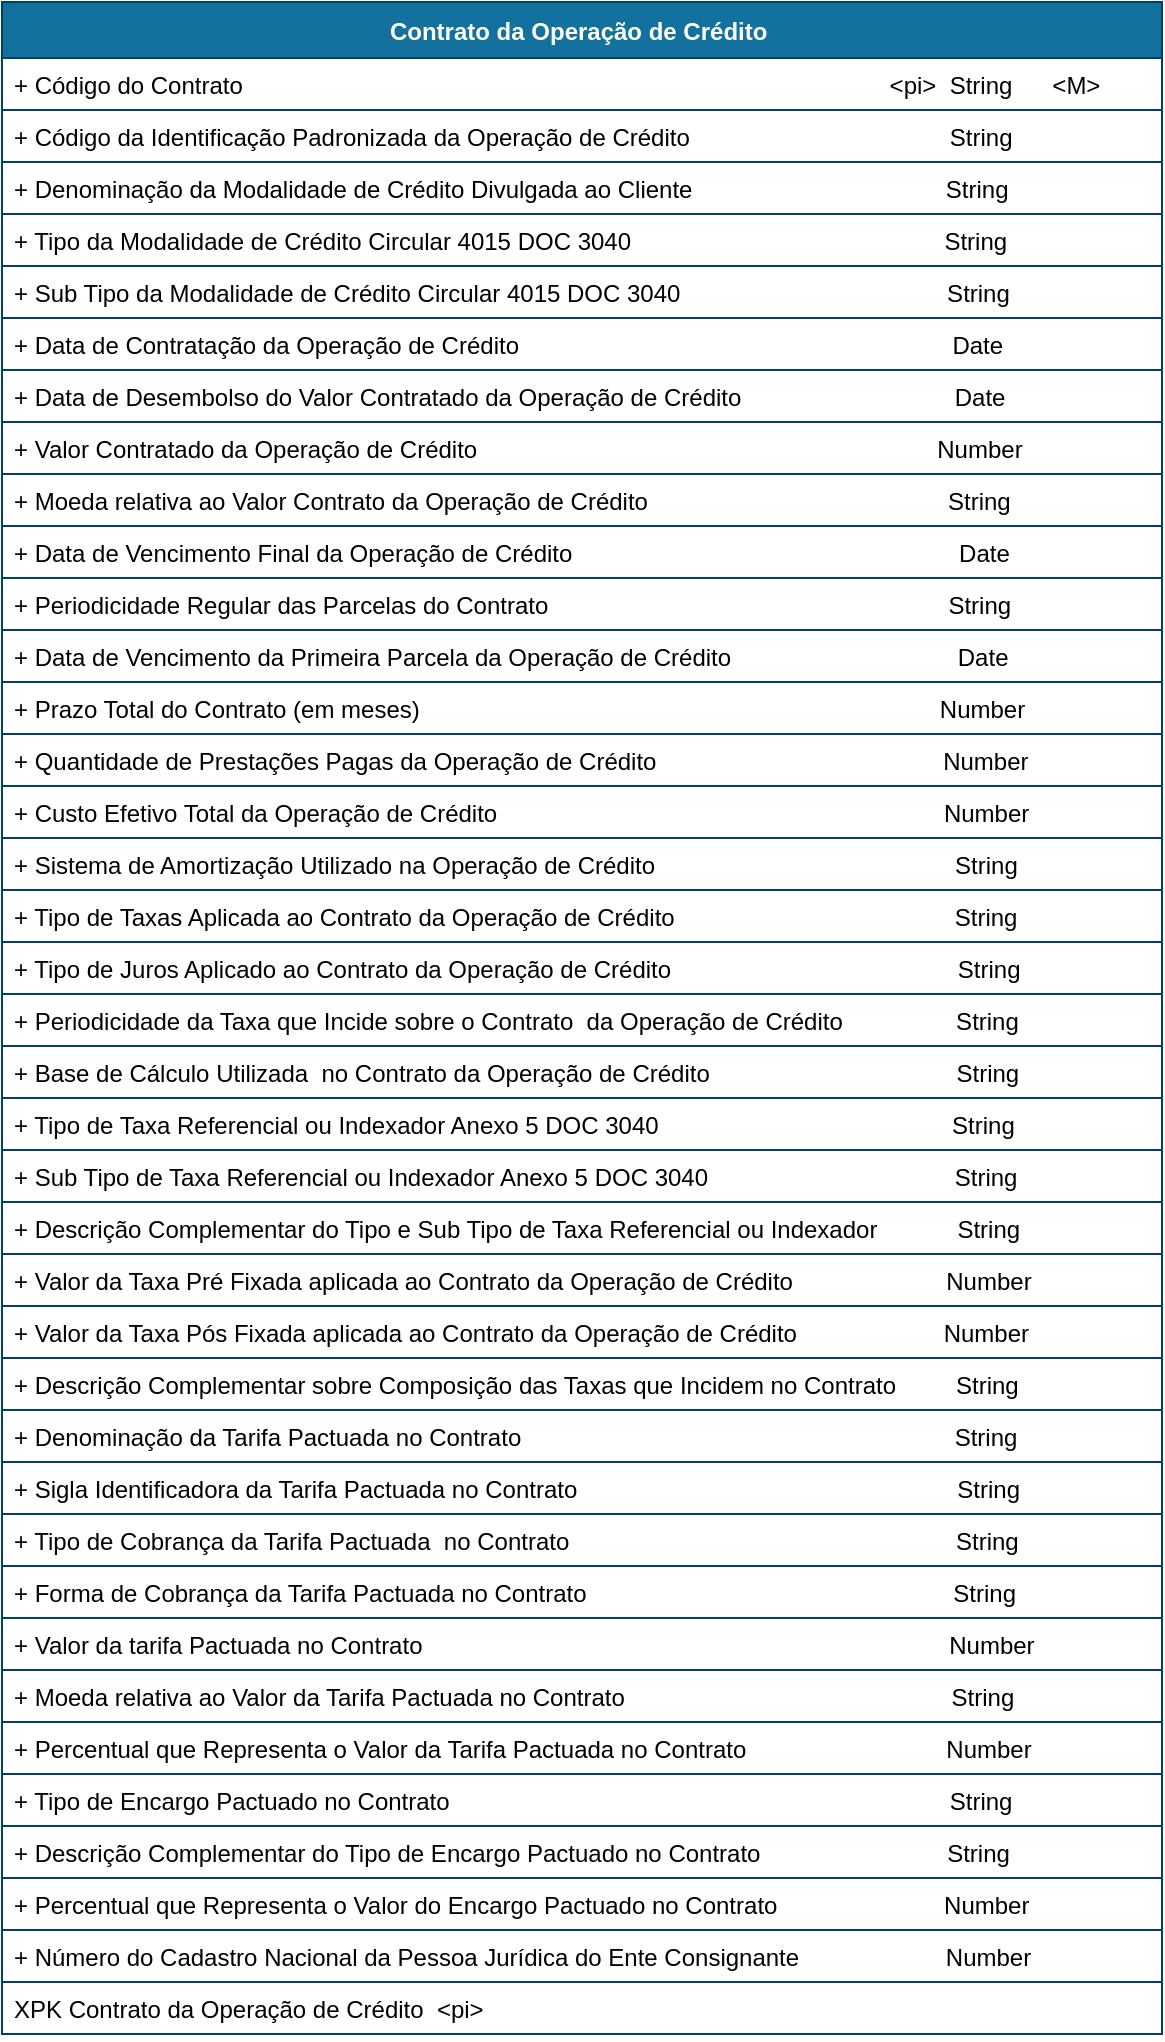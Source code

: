 <mxfile version="14.4.2" type="device"><diagram id="R2lEEEUBdFMjLlhIrx00" name="Contract"><mxGraphModel dx="3140" dy="2090" grid="1" gridSize="10" guides="1" tooltips="1" connect="1" arrows="1" fold="1" page="1" pageScale="1" pageWidth="1169" pageHeight="827" math="0" shadow="0" extFonts="Permanent Marker^https://fonts.googleapis.com/css?family=Permanent+Marker"><root><mxCell id="0"/><mxCell id="1" parent="0"/><mxCell id="p0ptRsjB7zbW4Zr5xb5n-2" value="Contrato da Operação de Crédito " style="swimlane;fontStyle=1;childLayout=stackLayout;horizontal=1;startSize=28;horizontalStack=0;resizeParent=1;resizeParentMax=0;resizeLast=0;collapsible=1;marginBottom=0;rounded=0;shadow=0;comic=0;sketch=0;align=center;html=0;autosize=1;fillColor=#13719E;strokeColor=#003F66;fontColor=#FFFFFF;" parent="1" vertex="1"><mxGeometry x="-2320" y="-1631" width="580" height="1016" as="geometry"/></mxCell><mxCell id="tthsqZnhzoNUJhcVrjaX-1" value="+ Código do Contrato                                                                                                 &lt;pi&gt;  String      &lt;M&gt;" style="text;fillColor=none;align=left;verticalAlign=top;spacingLeft=4;spacingRight=4;overflow=hidden;rotatable=0;points=[[0,0.5],[1,0.5]];portConstraint=eastwest;strokeColor=#003F66;" vertex="1" parent="p0ptRsjB7zbW4Zr5xb5n-2"><mxGeometry y="28" width="580" height="26" as="geometry"/></mxCell><mxCell id="tthsqZnhzoNUJhcVrjaX-2" value="+ Código da Identificação Padronizada da Operação de Crédito                                       String      " style="text;fillColor=none;align=left;verticalAlign=top;spacingLeft=4;spacingRight=4;overflow=hidden;rotatable=0;points=[[0,0.5],[1,0.5]];portConstraint=eastwest;strokeColor=#003F66;" vertex="1" parent="p0ptRsjB7zbW4Zr5xb5n-2"><mxGeometry y="54" width="580" height="26" as="geometry"/></mxCell><mxCell id="HTA4tHv1aUkoqSYWFHf8-5" value="+ Denominação da Modalidade de Crédito Divulgada ao Cliente                                      String" style="text;fillColor=none;align=left;verticalAlign=top;spacingLeft=4;spacingRight=4;overflow=hidden;rotatable=0;points=[[0,0.5],[1,0.5]];portConstraint=eastwest;strokeColor=#003F66;" parent="p0ptRsjB7zbW4Zr5xb5n-2" vertex="1"><mxGeometry y="80" width="580" height="26" as="geometry"/></mxCell><mxCell id="p0ptRsjB7zbW4Zr5xb5n-7" value="+ Tipo da Modalidade de Crédito Circular 4015 DOC 3040                                               String" style="text;fillColor=none;align=left;verticalAlign=top;spacingLeft=4;spacingRight=4;overflow=hidden;rotatable=0;points=[[0,0.5],[1,0.5]];portConstraint=eastwest;strokeColor=#003F66;" parent="p0ptRsjB7zbW4Zr5xb5n-2" vertex="1"><mxGeometry y="106" width="580" height="26" as="geometry"/></mxCell><mxCell id="tthsqZnhzoNUJhcVrjaX-39" value="+ Sub Tipo da Modalidade de Crédito Circular 4015 DOC 3040                                        String" style="text;fillColor=none;align=left;verticalAlign=top;spacingLeft=4;spacingRight=4;overflow=hidden;rotatable=0;points=[[0,0.5],[1,0.5]];portConstraint=eastwest;strokeColor=#003F66;" vertex="1" parent="p0ptRsjB7zbW4Zr5xb5n-2"><mxGeometry y="132" width="580" height="26" as="geometry"/></mxCell><mxCell id="HTA4tHv1aUkoqSYWFHf8-21" value="+ Data de Contratação da Operação de Crédito                                                                 Date" style="text;fillColor=none;align=left;verticalAlign=top;spacingLeft=4;spacingRight=4;overflow=hidden;rotatable=0;points=[[0,0.5],[1,0.5]];portConstraint=eastwest;strokeColor=#003F66;" parent="p0ptRsjB7zbW4Zr5xb5n-2" vertex="1"><mxGeometry y="158" width="580" height="26" as="geometry"/></mxCell><mxCell id="HTA4tHv1aUkoqSYWFHf8-22" value="+ Data de Desembolso do Valor Contratado da Operação de Crédito                                Date" style="text;fillColor=none;align=left;verticalAlign=top;spacingLeft=4;spacingRight=4;overflow=hidden;rotatable=0;points=[[0,0.5],[1,0.5]];portConstraint=eastwest;strokeColor=#003F66;" parent="p0ptRsjB7zbW4Zr5xb5n-2" vertex="1"><mxGeometry y="184" width="580" height="26" as="geometry"/></mxCell><mxCell id="tthsqZnhzoNUJhcVrjaX-40" value="+ Valor Contratado da Operação de Crédito                                                                     Number" style="text;fillColor=none;align=left;verticalAlign=top;spacingLeft=4;spacingRight=4;overflow=hidden;rotatable=0;points=[[0,0.5],[1,0.5]];portConstraint=eastwest;strokeColor=#003F66;" vertex="1" parent="p0ptRsjB7zbW4Zr5xb5n-2"><mxGeometry y="210" width="580" height="26" as="geometry"/></mxCell><mxCell id="tthsqZnhzoNUJhcVrjaX-41" value="+ Moeda relativa ao Valor Contrato da Operação de Crédito                                             String" style="text;fillColor=none;align=left;verticalAlign=top;spacingLeft=4;spacingRight=4;overflow=hidden;rotatable=0;points=[[0,0.5],[1,0.5]];portConstraint=eastwest;strokeColor=#003F66;" vertex="1" parent="p0ptRsjB7zbW4Zr5xb5n-2"><mxGeometry y="236" width="580" height="26" as="geometry"/></mxCell><mxCell id="HTA4tHv1aUkoqSYWFHf8-23" value="+ Data de Vencimento Final da Operação de Crédito                                                          Date" style="text;fillColor=none;align=left;verticalAlign=top;spacingLeft=4;spacingRight=4;overflow=hidden;rotatable=0;points=[[0,0.5],[1,0.5]];portConstraint=eastwest;strokeColor=#003F66;" parent="p0ptRsjB7zbW4Zr5xb5n-2" vertex="1"><mxGeometry y="262" width="580" height="26" as="geometry"/></mxCell><mxCell id="HTA4tHv1aUkoqSYWFHf8-25" value="+ Periodicidade Regular das Parcelas do Contrato                                                            String" style="text;fillColor=none;align=left;verticalAlign=top;spacingLeft=4;spacingRight=4;overflow=hidden;rotatable=0;points=[[0,0.5],[1,0.5]];portConstraint=eastwest;strokeColor=#003F66;" parent="p0ptRsjB7zbW4Zr5xb5n-2" vertex="1"><mxGeometry y="288" width="580" height="26" as="geometry"/></mxCell><mxCell id="HTA4tHv1aUkoqSYWFHf8-24" value="+ Data de Vencimento da Primeira Parcela da Operação de Crédito                                  Date" style="text;fillColor=none;align=left;verticalAlign=top;spacingLeft=4;spacingRight=4;overflow=hidden;rotatable=0;points=[[0,0.5],[1,0.5]];portConstraint=eastwest;strokeColor=#003F66;" parent="p0ptRsjB7zbW4Zr5xb5n-2" vertex="1"><mxGeometry y="314" width="580" height="26" as="geometry"/></mxCell><mxCell id="tthsqZnhzoNUJhcVrjaX-42" value="+ Prazo Total do Contrato (em meses)                                                                              Number  " style="text;fillColor=none;align=left;verticalAlign=top;spacingLeft=4;spacingRight=4;overflow=hidden;rotatable=0;points=[[0,0.5],[1,0.5]];portConstraint=eastwest;strokeColor=#003F66;" vertex="1" parent="p0ptRsjB7zbW4Zr5xb5n-2"><mxGeometry y="340" width="580" height="26" as="geometry"/></mxCell><mxCell id="HTA4tHv1aUkoqSYWFHf8-3" value="+ Quantidade de Prestações Pagas da Operação de Crédito                                           Number  " style="text;fillColor=none;align=left;verticalAlign=top;spacingLeft=4;spacingRight=4;overflow=hidden;rotatable=0;points=[[0,0.5],[1,0.5]];portConstraint=eastwest;strokeColor=#003F66;" parent="p0ptRsjB7zbW4Zr5xb5n-2" vertex="1"><mxGeometry y="366" width="580" height="26" as="geometry"/></mxCell><mxCell id="HTA4tHv1aUkoqSYWFHf8-32" value="+ Custo Efetivo Total da Operação de Crédito                                                                   Number" style="text;fillColor=none;align=left;verticalAlign=top;spacingLeft=4;spacingRight=4;overflow=hidden;rotatable=0;points=[[0,0.5],[1,0.5]];portConstraint=eastwest;strokeColor=#003F66;" parent="p0ptRsjB7zbW4Zr5xb5n-2" vertex="1"><mxGeometry y="392" width="580" height="26" as="geometry"/></mxCell><mxCell id="HTA4tHv1aUkoqSYWFHf8-33" value="+ Sistema de Amortização Utilizado na Operação de Crédito                                             String" style="text;fillColor=none;align=left;verticalAlign=top;spacingLeft=4;spacingRight=4;overflow=hidden;rotatable=0;points=[[0,0.5],[1,0.5]];portConstraint=eastwest;strokeColor=#003F66;" parent="p0ptRsjB7zbW4Zr5xb5n-2" vertex="1"><mxGeometry y="418" width="580" height="26" as="geometry"/></mxCell><mxCell id="HTA4tHv1aUkoqSYWFHf8-31" value="+ Tipo de Taxas Aplicada ao Contrato da Operação de Crédito                                          String" style="text;fillColor=none;align=left;verticalAlign=top;spacingLeft=4;spacingRight=4;overflow=hidden;rotatable=0;points=[[0,0.5],[1,0.5]];portConstraint=eastwest;strokeColor=#003F66;" parent="p0ptRsjB7zbW4Zr5xb5n-2" vertex="1"><mxGeometry y="444" width="580" height="26" as="geometry"/></mxCell><mxCell id="HTA4tHv1aUkoqSYWFHf8-29" value="+ Tipo de Juros Aplicado ao Contrato da Operação de Crédito                                           String" style="text;fillColor=none;align=left;verticalAlign=top;spacingLeft=4;spacingRight=4;overflow=hidden;rotatable=0;points=[[0,0.5],[1,0.5]];portConstraint=eastwest;strokeColor=#003F66;" parent="p0ptRsjB7zbW4Zr5xb5n-2" vertex="1"><mxGeometry y="470" width="580" height="26" as="geometry"/></mxCell><mxCell id="HTA4tHv1aUkoqSYWFHf8-27" value="+ Periodicidade da Taxa que Incide sobre o Contrato  da Operação de Crédito                 String" style="text;fillColor=none;align=left;verticalAlign=top;spacingLeft=4;spacingRight=4;overflow=hidden;rotatable=0;points=[[0,0.5],[1,0.5]];portConstraint=eastwest;strokeColor=#003F66;" parent="p0ptRsjB7zbW4Zr5xb5n-2" vertex="1"><mxGeometry y="496" width="580" height="26" as="geometry"/></mxCell><mxCell id="HTA4tHv1aUkoqSYWFHf8-28" value="+ Base de Cálculo Utilizada  no Contrato da Operação de Crédito                                     String" style="text;fillColor=none;align=left;verticalAlign=top;spacingLeft=4;spacingRight=4;overflow=hidden;rotatable=0;points=[[0,0.5],[1,0.5]];portConstraint=eastwest;strokeColor=#003F66;" parent="p0ptRsjB7zbW4Zr5xb5n-2" vertex="1"><mxGeometry y="522" width="580" height="26" as="geometry"/></mxCell><mxCell id="HTA4tHv1aUkoqSYWFHf8-4" value="+ Tipo de Taxa Referencial ou Indexador Anexo 5 DOC 3040                                            String" style="text;fillColor=none;align=left;verticalAlign=top;spacingLeft=4;spacingRight=4;overflow=hidden;rotatable=0;points=[[0,0.5],[1,0.5]];portConstraint=eastwest;strokeColor=#003F66;" parent="p0ptRsjB7zbW4Zr5xb5n-2" vertex="1"><mxGeometry y="548" width="580" height="26" as="geometry"/></mxCell><mxCell id="tthsqZnhzoNUJhcVrjaX-44" value="+ Sub Tipo de Taxa Referencial ou Indexador Anexo 5 DOC 3040                                     String" style="text;fillColor=none;align=left;verticalAlign=top;spacingLeft=4;spacingRight=4;overflow=hidden;rotatable=0;points=[[0,0.5],[1,0.5]];portConstraint=eastwest;strokeColor=#003F66;" vertex="1" parent="p0ptRsjB7zbW4Zr5xb5n-2"><mxGeometry y="574" width="580" height="26" as="geometry"/></mxCell><mxCell id="p0ptRsjB7zbW4Zr5xb5n-8" value="+ Descrição Complementar do Tipo e Sub Tipo de Taxa Referencial ou Indexador            String  " style="text;fillColor=none;align=left;verticalAlign=top;spacingLeft=4;spacingRight=4;overflow=hidden;rotatable=0;points=[[0,0.5],[1,0.5]];portConstraint=eastwest;strokeColor=#003F66;" parent="p0ptRsjB7zbW4Zr5xb5n-2" vertex="1"><mxGeometry y="600" width="580" height="26" as="geometry"/></mxCell><mxCell id="p0ptRsjB7zbW4Zr5xb5n-9" value="+ Valor da Taxa Pré Fixada aplicada ao Contrato da Operação de Crédito                       Number" style="text;fillColor=none;align=left;verticalAlign=top;spacingLeft=4;spacingRight=4;overflow=hidden;rotatable=0;points=[[0,0.5],[1,0.5]];portConstraint=eastwest;strokeColor=#003F66;" parent="p0ptRsjB7zbW4Zr5xb5n-2" vertex="1"><mxGeometry y="626" width="580" height="26" as="geometry"/></mxCell><mxCell id="HTA4tHv1aUkoqSYWFHf8-26" value="+ Valor da Taxa Pós Fixada aplicada ao Contrato da Operação de Crédito                      Number" style="text;fillColor=none;align=left;verticalAlign=top;spacingLeft=4;spacingRight=4;overflow=hidden;rotatable=0;points=[[0,0.5],[1,0.5]];portConstraint=eastwest;strokeColor=#003F66;" parent="p0ptRsjB7zbW4Zr5xb5n-2" vertex="1"><mxGeometry y="652" width="580" height="26" as="geometry"/></mxCell><mxCell id="HTA4tHv1aUkoqSYWFHf8-30" value="+ Descrição Complementar sobre Composição das Taxas que Incidem no Contrato         String" style="text;fillColor=none;align=left;verticalAlign=top;spacingLeft=4;spacingRight=4;overflow=hidden;rotatable=0;points=[[0,0.5],[1,0.5]];portConstraint=eastwest;strokeColor=#003F66;" parent="p0ptRsjB7zbW4Zr5xb5n-2" vertex="1"><mxGeometry y="678" width="580" height="26" as="geometry"/></mxCell><mxCell id="HTA4tHv1aUkoqSYWFHf8-34" value="+ Denominação da Tarifa Pactuada no Contrato                                                                 String" style="text;fillColor=none;align=left;verticalAlign=top;spacingLeft=4;spacingRight=4;overflow=hidden;rotatable=0;points=[[0,0.5],[1,0.5]];portConstraint=eastwest;strokeColor=#003F66;" parent="p0ptRsjB7zbW4Zr5xb5n-2" vertex="1"><mxGeometry y="704" width="580" height="26" as="geometry"/></mxCell><mxCell id="HTA4tHv1aUkoqSYWFHf8-35" value="+ Sigla Identificadora da Tarifa Pactuada no Contrato                                                         String" style="text;fillColor=none;align=left;verticalAlign=top;spacingLeft=4;spacingRight=4;overflow=hidden;rotatable=0;points=[[0,0.5],[1,0.5]];portConstraint=eastwest;strokeColor=#003F66;" parent="p0ptRsjB7zbW4Zr5xb5n-2" vertex="1"><mxGeometry y="730" width="580" height="26" as="geometry"/></mxCell><mxCell id="tthsqZnhzoNUJhcVrjaX-45" value="+ Tipo de Cobrança da Tarifa Pactuada  no Contrato                                                          String" style="text;fillColor=none;align=left;verticalAlign=top;spacingLeft=4;spacingRight=4;overflow=hidden;rotatable=0;points=[[0,0.5],[1,0.5]];portConstraint=eastwest;strokeColor=#003F66;" vertex="1" parent="p0ptRsjB7zbW4Zr5xb5n-2"><mxGeometry y="756" width="580" height="26" as="geometry"/></mxCell><mxCell id="tthsqZnhzoNUJhcVrjaX-46" value="+ Forma de Cobrança da Tarifa Pactuada no Contrato                                                       String" style="text;fillColor=none;align=left;verticalAlign=top;spacingLeft=4;spacingRight=4;overflow=hidden;rotatable=0;points=[[0,0.5],[1,0.5]];portConstraint=eastwest;strokeColor=#003F66;" vertex="1" parent="p0ptRsjB7zbW4Zr5xb5n-2"><mxGeometry y="782" width="580" height="26" as="geometry"/></mxCell><mxCell id="tthsqZnhzoNUJhcVrjaX-47" value="+ Valor da tarifa Pactuada no Contrato                                                                               Number" style="text;fillColor=none;align=left;verticalAlign=top;spacingLeft=4;spacingRight=4;overflow=hidden;rotatable=0;points=[[0,0.5],[1,0.5]];portConstraint=eastwest;strokeColor=#003F66;" vertex="1" parent="p0ptRsjB7zbW4Zr5xb5n-2"><mxGeometry y="808" width="580" height="26" as="geometry"/></mxCell><mxCell id="tthsqZnhzoNUJhcVrjaX-48" value="+ Moeda relativa ao Valor da Tarifa Pactuada no Contrato                                                 String" style="text;fillColor=none;align=left;verticalAlign=top;spacingLeft=4;spacingRight=4;overflow=hidden;rotatable=0;points=[[0,0.5],[1,0.5]];portConstraint=eastwest;strokeColor=#003F66;" vertex="1" parent="p0ptRsjB7zbW4Zr5xb5n-2"><mxGeometry y="834" width="580" height="26" as="geometry"/></mxCell><mxCell id="tthsqZnhzoNUJhcVrjaX-49" value="+ Percentual que Representa o Valor da Tarifa Pactuada no Contrato                              Number" style="text;fillColor=none;align=left;verticalAlign=top;spacingLeft=4;spacingRight=4;overflow=hidden;rotatable=0;points=[[0,0.5],[1,0.5]];portConstraint=eastwest;strokeColor=#003F66;" vertex="1" parent="p0ptRsjB7zbW4Zr5xb5n-2"><mxGeometry y="860" width="580" height="26" as="geometry"/></mxCell><mxCell id="HTA4tHv1aUkoqSYWFHf8-36" value="+ Tipo de Encargo Pactuado no Contrato                                                                           String" style="text;fillColor=none;align=left;verticalAlign=top;spacingLeft=4;spacingRight=4;overflow=hidden;rotatable=0;points=[[0,0.5],[1,0.5]];portConstraint=eastwest;strokeColor=#003F66;" parent="p0ptRsjB7zbW4Zr5xb5n-2" vertex="1"><mxGeometry y="886" width="580" height="26" as="geometry"/></mxCell><mxCell id="HTA4tHv1aUkoqSYWFHf8-37" value="+ Descrição Complementar do Tipo de Encargo Pactuado no Contrato                            String" style="text;fillColor=none;align=left;verticalAlign=top;spacingLeft=4;spacingRight=4;overflow=hidden;rotatable=0;points=[[0,0.5],[1,0.5]];portConstraint=eastwest;strokeColor=#003F66;" parent="p0ptRsjB7zbW4Zr5xb5n-2" vertex="1"><mxGeometry y="912" width="580" height="26" as="geometry"/></mxCell><mxCell id="tthsqZnhzoNUJhcVrjaX-51" value="+ Percentual que Representa o Valor do Encargo Pactuado no Contrato                         Number" style="text;fillColor=none;align=left;verticalAlign=top;spacingLeft=4;spacingRight=4;overflow=hidden;rotatable=0;points=[[0,0.5],[1,0.5]];portConstraint=eastwest;strokeColor=#003F66;" vertex="1" parent="p0ptRsjB7zbW4Zr5xb5n-2"><mxGeometry y="938" width="580" height="26" as="geometry"/></mxCell><mxCell id="HTA4tHv1aUkoqSYWFHf8-38" value="+ Número do Cadastro Nacional da Pessoa Jurídica do Ente Consignante                      Number  " style="text;fillColor=none;align=left;verticalAlign=top;spacingLeft=4;spacingRight=4;overflow=hidden;rotatable=0;points=[[0,0.5],[1,0.5]];portConstraint=eastwest;strokeColor=#003F66;" parent="p0ptRsjB7zbW4Zr5xb5n-2" vertex="1"><mxGeometry y="964" width="580" height="26" as="geometry"/></mxCell><mxCell id="p0ptRsjB7zbW4Zr5xb5n-10" value="XPK Contrato da Operação de Crédito  &lt;pi&gt;" style="text;fillColor=none;align=left;verticalAlign=top;spacingLeft=4;spacingRight=4;overflow=hidden;rotatable=0;points=[[0,0.5],[1,0.5]];portConstraint=eastwest;strokeColor=#003F66;" parent="p0ptRsjB7zbW4Zr5xb5n-2" vertex="1"><mxGeometry y="990" width="580" height="26" as="geometry"/></mxCell></root></mxGraphModel></diagram></mxfile>